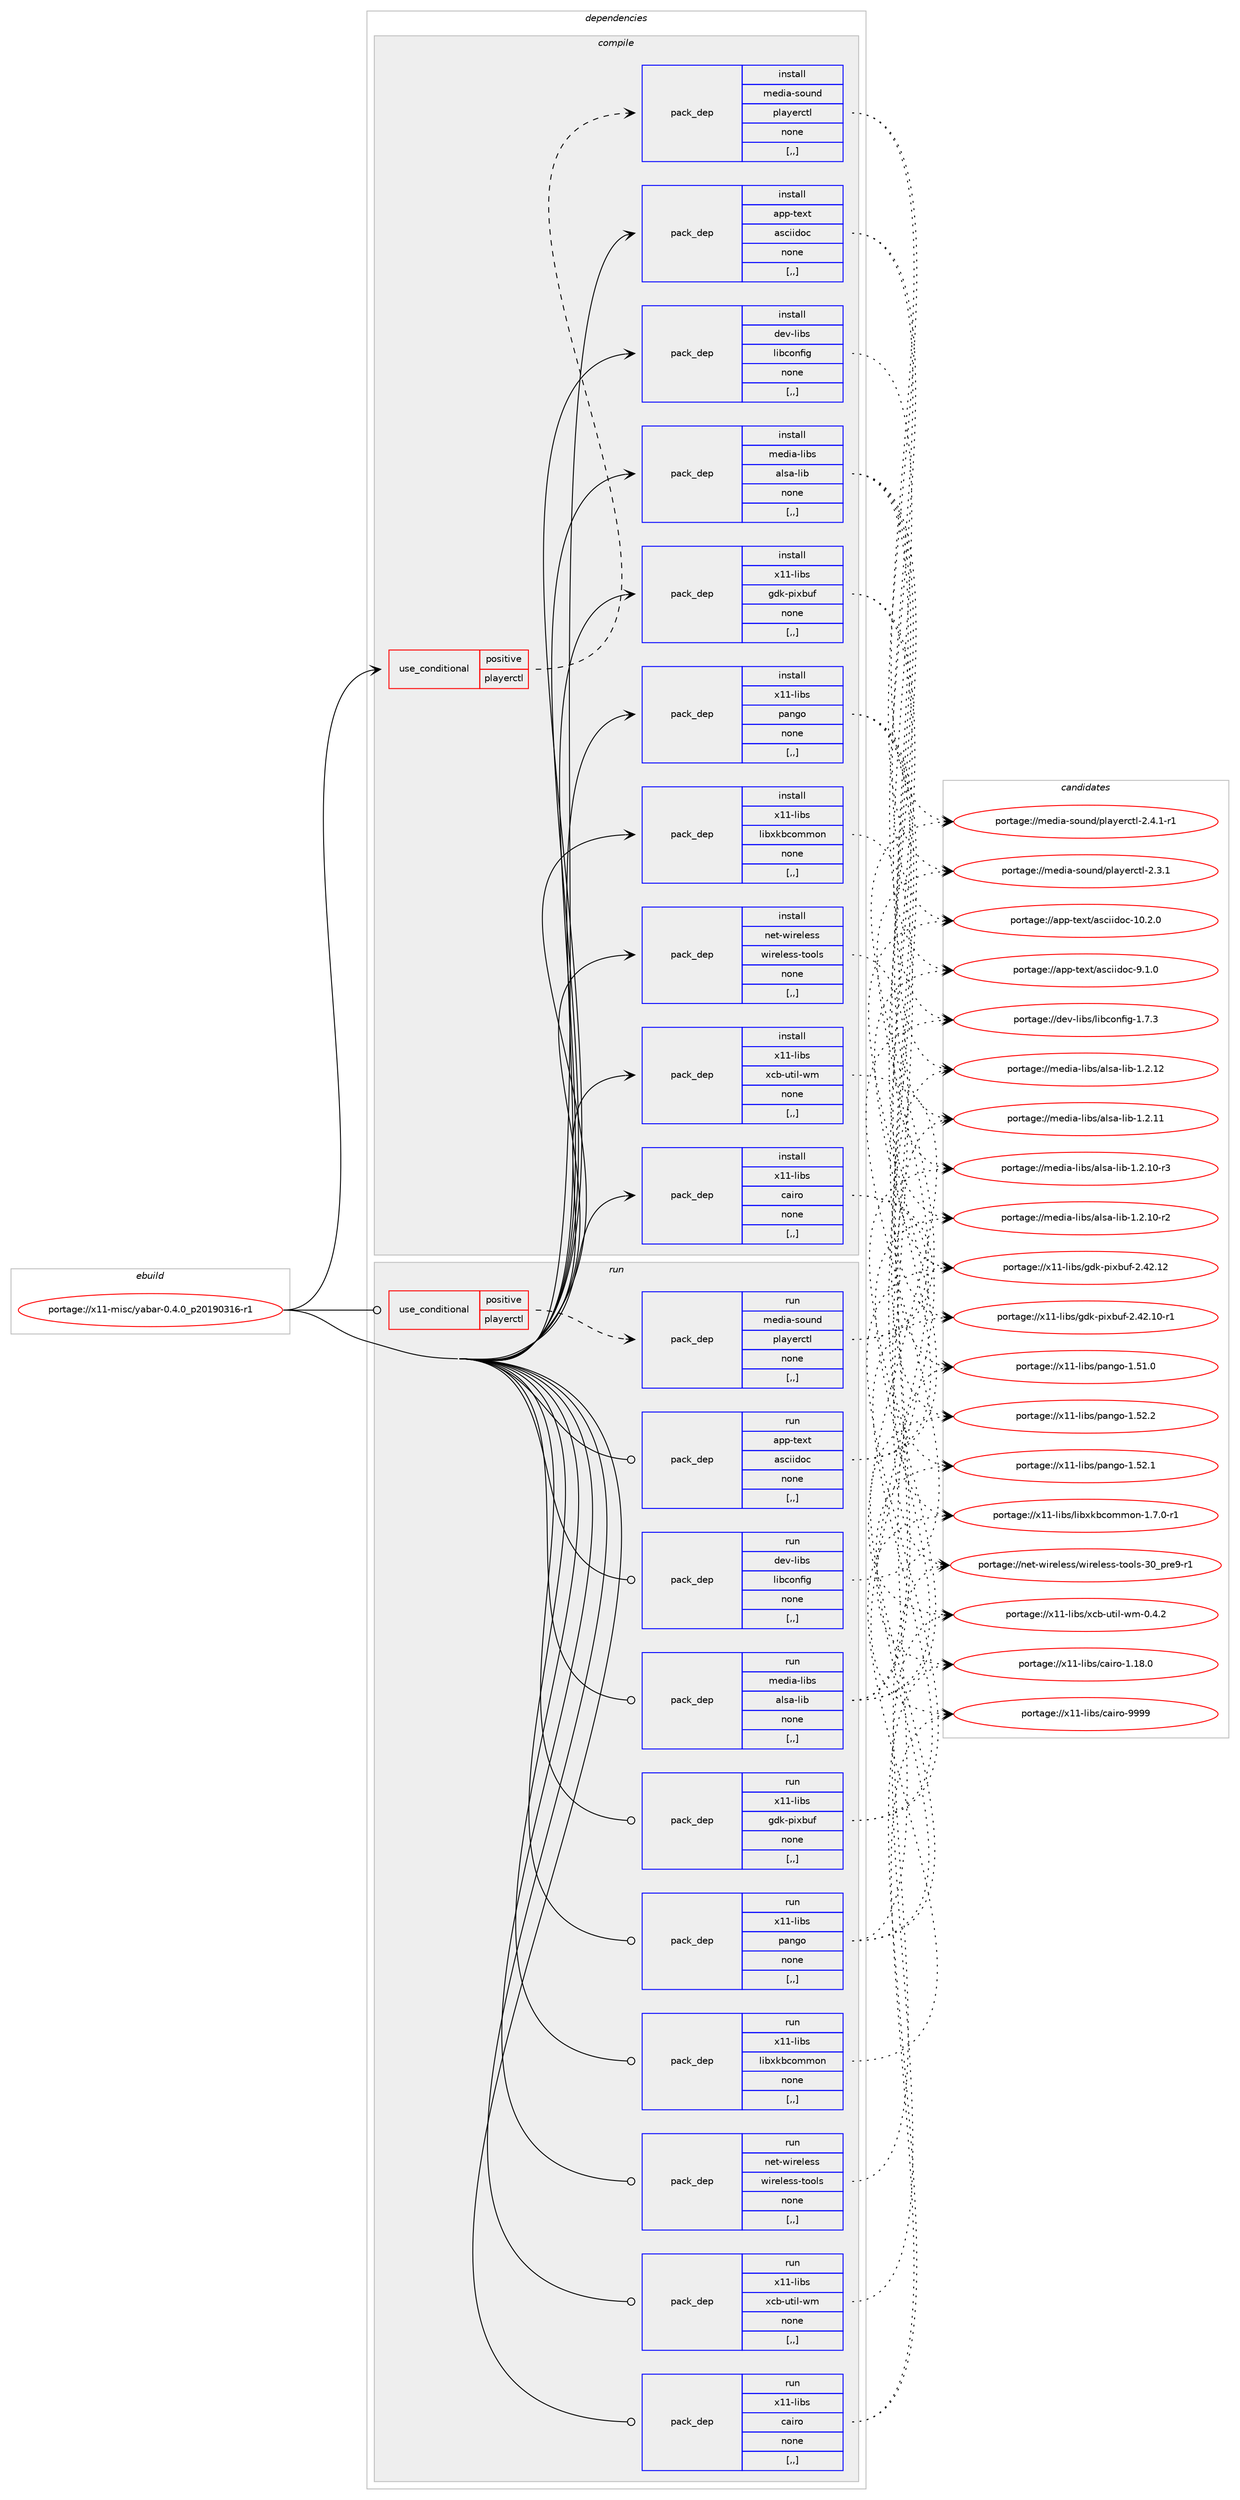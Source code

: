 digraph prolog {

# *************
# Graph options
# *************

newrank=true;
concentrate=true;
compound=true;
graph [rankdir=LR,fontname=Helvetica,fontsize=10,ranksep=1.5];#, ranksep=2.5, nodesep=0.2];
edge  [arrowhead=vee];
node  [fontname=Helvetica,fontsize=10];

# **********
# The ebuild
# **********

subgraph cluster_leftcol {
color=gray;
label=<<i>ebuild</i>>;
id [label="portage://x11-misc/yabar-0.4.0_p20190316-r1", color=red, width=4, href="../x11-misc/yabar-0.4.0_p20190316-r1.svg"];
}

# ****************
# The dependencies
# ****************

subgraph cluster_midcol {
color=gray;
label=<<i>dependencies</i>>;
subgraph cluster_compile {
fillcolor="#eeeeee";
style=filled;
label=<<i>compile</i>>;
subgraph cond222 {
dependency1588 [label=<<TABLE BORDER="0" CELLBORDER="1" CELLSPACING="0" CELLPADDING="4"><TR><TD ROWSPAN="3" CELLPADDING="10">use_conditional</TD></TR><TR><TD>positive</TD></TR><TR><TD>playerctl</TD></TR></TABLE>>, shape=none, color=red];
subgraph pack1313 {
dependency1589 [label=<<TABLE BORDER="0" CELLBORDER="1" CELLSPACING="0" CELLPADDING="4" WIDTH="220"><TR><TD ROWSPAN="6" CELLPADDING="30">pack_dep</TD></TR><TR><TD WIDTH="110">install</TD></TR><TR><TD>media-sound</TD></TR><TR><TD>playerctl</TD></TR><TR><TD>none</TD></TR><TR><TD>[,,]</TD></TR></TABLE>>, shape=none, color=blue];
}
dependency1588:e -> dependency1589:w [weight=20,style="dashed",arrowhead="vee"];
}
id:e -> dependency1588:w [weight=20,style="solid",arrowhead="vee"];
subgraph pack1314 {
dependency1590 [label=<<TABLE BORDER="0" CELLBORDER="1" CELLSPACING="0" CELLPADDING="4" WIDTH="220"><TR><TD ROWSPAN="6" CELLPADDING="30">pack_dep</TD></TR><TR><TD WIDTH="110">install</TD></TR><TR><TD>app-text</TD></TR><TR><TD>asciidoc</TD></TR><TR><TD>none</TD></TR><TR><TD>[,,]</TD></TR></TABLE>>, shape=none, color=blue];
}
id:e -> dependency1590:w [weight=20,style="solid",arrowhead="vee"];
subgraph pack1315 {
dependency1591 [label=<<TABLE BORDER="0" CELLBORDER="1" CELLSPACING="0" CELLPADDING="4" WIDTH="220"><TR><TD ROWSPAN="6" CELLPADDING="30">pack_dep</TD></TR><TR><TD WIDTH="110">install</TD></TR><TR><TD>dev-libs</TD></TR><TR><TD>libconfig</TD></TR><TR><TD>none</TD></TR><TR><TD>[,,]</TD></TR></TABLE>>, shape=none, color=blue];
}
id:e -> dependency1591:w [weight=20,style="solid",arrowhead="vee"];
subgraph pack1316 {
dependency1592 [label=<<TABLE BORDER="0" CELLBORDER="1" CELLSPACING="0" CELLPADDING="4" WIDTH="220"><TR><TD ROWSPAN="6" CELLPADDING="30">pack_dep</TD></TR><TR><TD WIDTH="110">install</TD></TR><TR><TD>media-libs</TD></TR><TR><TD>alsa-lib</TD></TR><TR><TD>none</TD></TR><TR><TD>[,,]</TD></TR></TABLE>>, shape=none, color=blue];
}
id:e -> dependency1592:w [weight=20,style="solid",arrowhead="vee"];
subgraph pack1317 {
dependency1593 [label=<<TABLE BORDER="0" CELLBORDER="1" CELLSPACING="0" CELLPADDING="4" WIDTH="220"><TR><TD ROWSPAN="6" CELLPADDING="30">pack_dep</TD></TR><TR><TD WIDTH="110">install</TD></TR><TR><TD>net-wireless</TD></TR><TR><TD>wireless-tools</TD></TR><TR><TD>none</TD></TR><TR><TD>[,,]</TD></TR></TABLE>>, shape=none, color=blue];
}
id:e -> dependency1593:w [weight=20,style="solid",arrowhead="vee"];
subgraph pack1318 {
dependency1594 [label=<<TABLE BORDER="0" CELLBORDER="1" CELLSPACING="0" CELLPADDING="4" WIDTH="220"><TR><TD ROWSPAN="6" CELLPADDING="30">pack_dep</TD></TR><TR><TD WIDTH="110">install</TD></TR><TR><TD>x11-libs</TD></TR><TR><TD>cairo</TD></TR><TR><TD>none</TD></TR><TR><TD>[,,]</TD></TR></TABLE>>, shape=none, color=blue];
}
id:e -> dependency1594:w [weight=20,style="solid",arrowhead="vee"];
subgraph pack1319 {
dependency1595 [label=<<TABLE BORDER="0" CELLBORDER="1" CELLSPACING="0" CELLPADDING="4" WIDTH="220"><TR><TD ROWSPAN="6" CELLPADDING="30">pack_dep</TD></TR><TR><TD WIDTH="110">install</TD></TR><TR><TD>x11-libs</TD></TR><TR><TD>gdk-pixbuf</TD></TR><TR><TD>none</TD></TR><TR><TD>[,,]</TD></TR></TABLE>>, shape=none, color=blue];
}
id:e -> dependency1595:w [weight=20,style="solid",arrowhead="vee"];
subgraph pack1320 {
dependency1596 [label=<<TABLE BORDER="0" CELLBORDER="1" CELLSPACING="0" CELLPADDING="4" WIDTH="220"><TR><TD ROWSPAN="6" CELLPADDING="30">pack_dep</TD></TR><TR><TD WIDTH="110">install</TD></TR><TR><TD>x11-libs</TD></TR><TR><TD>libxkbcommon</TD></TR><TR><TD>none</TD></TR><TR><TD>[,,]</TD></TR></TABLE>>, shape=none, color=blue];
}
id:e -> dependency1596:w [weight=20,style="solid",arrowhead="vee"];
subgraph pack1321 {
dependency1597 [label=<<TABLE BORDER="0" CELLBORDER="1" CELLSPACING="0" CELLPADDING="4" WIDTH="220"><TR><TD ROWSPAN="6" CELLPADDING="30">pack_dep</TD></TR><TR><TD WIDTH="110">install</TD></TR><TR><TD>x11-libs</TD></TR><TR><TD>pango</TD></TR><TR><TD>none</TD></TR><TR><TD>[,,]</TD></TR></TABLE>>, shape=none, color=blue];
}
id:e -> dependency1597:w [weight=20,style="solid",arrowhead="vee"];
subgraph pack1322 {
dependency1598 [label=<<TABLE BORDER="0" CELLBORDER="1" CELLSPACING="0" CELLPADDING="4" WIDTH="220"><TR><TD ROWSPAN="6" CELLPADDING="30">pack_dep</TD></TR><TR><TD WIDTH="110">install</TD></TR><TR><TD>x11-libs</TD></TR><TR><TD>xcb-util-wm</TD></TR><TR><TD>none</TD></TR><TR><TD>[,,]</TD></TR></TABLE>>, shape=none, color=blue];
}
id:e -> dependency1598:w [weight=20,style="solid",arrowhead="vee"];
}
subgraph cluster_compileandrun {
fillcolor="#eeeeee";
style=filled;
label=<<i>compile and run</i>>;
}
subgraph cluster_run {
fillcolor="#eeeeee";
style=filled;
label=<<i>run</i>>;
subgraph cond223 {
dependency1599 [label=<<TABLE BORDER="0" CELLBORDER="1" CELLSPACING="0" CELLPADDING="4"><TR><TD ROWSPAN="3" CELLPADDING="10">use_conditional</TD></TR><TR><TD>positive</TD></TR><TR><TD>playerctl</TD></TR></TABLE>>, shape=none, color=red];
subgraph pack1323 {
dependency1600 [label=<<TABLE BORDER="0" CELLBORDER="1" CELLSPACING="0" CELLPADDING="4" WIDTH="220"><TR><TD ROWSPAN="6" CELLPADDING="30">pack_dep</TD></TR><TR><TD WIDTH="110">run</TD></TR><TR><TD>media-sound</TD></TR><TR><TD>playerctl</TD></TR><TR><TD>none</TD></TR><TR><TD>[,,]</TD></TR></TABLE>>, shape=none, color=blue];
}
dependency1599:e -> dependency1600:w [weight=20,style="dashed",arrowhead="vee"];
}
id:e -> dependency1599:w [weight=20,style="solid",arrowhead="odot"];
subgraph pack1324 {
dependency1601 [label=<<TABLE BORDER="0" CELLBORDER="1" CELLSPACING="0" CELLPADDING="4" WIDTH="220"><TR><TD ROWSPAN="6" CELLPADDING="30">pack_dep</TD></TR><TR><TD WIDTH="110">run</TD></TR><TR><TD>app-text</TD></TR><TR><TD>asciidoc</TD></TR><TR><TD>none</TD></TR><TR><TD>[,,]</TD></TR></TABLE>>, shape=none, color=blue];
}
id:e -> dependency1601:w [weight=20,style="solid",arrowhead="odot"];
subgraph pack1325 {
dependency1602 [label=<<TABLE BORDER="0" CELLBORDER="1" CELLSPACING="0" CELLPADDING="4" WIDTH="220"><TR><TD ROWSPAN="6" CELLPADDING="30">pack_dep</TD></TR><TR><TD WIDTH="110">run</TD></TR><TR><TD>dev-libs</TD></TR><TR><TD>libconfig</TD></TR><TR><TD>none</TD></TR><TR><TD>[,,]</TD></TR></TABLE>>, shape=none, color=blue];
}
id:e -> dependency1602:w [weight=20,style="solid",arrowhead="odot"];
subgraph pack1326 {
dependency1603 [label=<<TABLE BORDER="0" CELLBORDER="1" CELLSPACING="0" CELLPADDING="4" WIDTH="220"><TR><TD ROWSPAN="6" CELLPADDING="30">pack_dep</TD></TR><TR><TD WIDTH="110">run</TD></TR><TR><TD>media-libs</TD></TR><TR><TD>alsa-lib</TD></TR><TR><TD>none</TD></TR><TR><TD>[,,]</TD></TR></TABLE>>, shape=none, color=blue];
}
id:e -> dependency1603:w [weight=20,style="solid",arrowhead="odot"];
subgraph pack1327 {
dependency1604 [label=<<TABLE BORDER="0" CELLBORDER="1" CELLSPACING="0" CELLPADDING="4" WIDTH="220"><TR><TD ROWSPAN="6" CELLPADDING="30">pack_dep</TD></TR><TR><TD WIDTH="110">run</TD></TR><TR><TD>net-wireless</TD></TR><TR><TD>wireless-tools</TD></TR><TR><TD>none</TD></TR><TR><TD>[,,]</TD></TR></TABLE>>, shape=none, color=blue];
}
id:e -> dependency1604:w [weight=20,style="solid",arrowhead="odot"];
subgraph pack1328 {
dependency1605 [label=<<TABLE BORDER="0" CELLBORDER="1" CELLSPACING="0" CELLPADDING="4" WIDTH="220"><TR><TD ROWSPAN="6" CELLPADDING="30">pack_dep</TD></TR><TR><TD WIDTH="110">run</TD></TR><TR><TD>x11-libs</TD></TR><TR><TD>cairo</TD></TR><TR><TD>none</TD></TR><TR><TD>[,,]</TD></TR></TABLE>>, shape=none, color=blue];
}
id:e -> dependency1605:w [weight=20,style="solid",arrowhead="odot"];
subgraph pack1329 {
dependency1606 [label=<<TABLE BORDER="0" CELLBORDER="1" CELLSPACING="0" CELLPADDING="4" WIDTH="220"><TR><TD ROWSPAN="6" CELLPADDING="30">pack_dep</TD></TR><TR><TD WIDTH="110">run</TD></TR><TR><TD>x11-libs</TD></TR><TR><TD>gdk-pixbuf</TD></TR><TR><TD>none</TD></TR><TR><TD>[,,]</TD></TR></TABLE>>, shape=none, color=blue];
}
id:e -> dependency1606:w [weight=20,style="solid",arrowhead="odot"];
subgraph pack1330 {
dependency1607 [label=<<TABLE BORDER="0" CELLBORDER="1" CELLSPACING="0" CELLPADDING="4" WIDTH="220"><TR><TD ROWSPAN="6" CELLPADDING="30">pack_dep</TD></TR><TR><TD WIDTH="110">run</TD></TR><TR><TD>x11-libs</TD></TR><TR><TD>libxkbcommon</TD></TR><TR><TD>none</TD></TR><TR><TD>[,,]</TD></TR></TABLE>>, shape=none, color=blue];
}
id:e -> dependency1607:w [weight=20,style="solid",arrowhead="odot"];
subgraph pack1331 {
dependency1608 [label=<<TABLE BORDER="0" CELLBORDER="1" CELLSPACING="0" CELLPADDING="4" WIDTH="220"><TR><TD ROWSPAN="6" CELLPADDING="30">pack_dep</TD></TR><TR><TD WIDTH="110">run</TD></TR><TR><TD>x11-libs</TD></TR><TR><TD>pango</TD></TR><TR><TD>none</TD></TR><TR><TD>[,,]</TD></TR></TABLE>>, shape=none, color=blue];
}
id:e -> dependency1608:w [weight=20,style="solid",arrowhead="odot"];
subgraph pack1332 {
dependency1609 [label=<<TABLE BORDER="0" CELLBORDER="1" CELLSPACING="0" CELLPADDING="4" WIDTH="220"><TR><TD ROWSPAN="6" CELLPADDING="30">pack_dep</TD></TR><TR><TD WIDTH="110">run</TD></TR><TR><TD>x11-libs</TD></TR><TR><TD>xcb-util-wm</TD></TR><TR><TD>none</TD></TR><TR><TD>[,,]</TD></TR></TABLE>>, shape=none, color=blue];
}
id:e -> dependency1609:w [weight=20,style="solid",arrowhead="odot"];
}
}

# **************
# The candidates
# **************

subgraph cluster_choices {
rank=same;
color=gray;
label=<<i>candidates</i>>;

subgraph choice1313 {
color=black;
nodesep=1;
choice10910110010597451151111171101004711210897121101114991161084550465246494511449 [label="portage://media-sound/playerctl-2.4.1-r1", color=red, width=4,href="../media-sound/playerctl-2.4.1-r1.svg"];
choice1091011001059745115111117110100471121089712110111499116108455046514649 [label="portage://media-sound/playerctl-2.3.1", color=red, width=4,href="../media-sound/playerctl-2.3.1.svg"];
dependency1589:e -> choice10910110010597451151111171101004711210897121101114991161084550465246494511449:w [style=dotted,weight="100"];
dependency1589:e -> choice1091011001059745115111117110100471121089712110111499116108455046514649:w [style=dotted,weight="100"];
}
subgraph choice1314 {
color=black;
nodesep=1;
choice97112112451161011201164797115991051051001119945494846504648 [label="portage://app-text/asciidoc-10.2.0", color=red, width=4,href="../app-text/asciidoc-10.2.0.svg"];
choice971121124511610112011647971159910510510011199455746494648 [label="portage://app-text/asciidoc-9.1.0", color=red, width=4,href="../app-text/asciidoc-9.1.0.svg"];
dependency1590:e -> choice97112112451161011201164797115991051051001119945494846504648:w [style=dotted,weight="100"];
dependency1590:e -> choice971121124511610112011647971159910510510011199455746494648:w [style=dotted,weight="100"];
}
subgraph choice1315 {
color=black;
nodesep=1;
choice1001011184510810598115471081059899111110102105103454946554651 [label="portage://dev-libs/libconfig-1.7.3", color=red, width=4,href="../dev-libs/libconfig-1.7.3.svg"];
dependency1591:e -> choice1001011184510810598115471081059899111110102105103454946554651:w [style=dotted,weight="100"];
}
subgraph choice1316 {
color=black;
nodesep=1;
choice109101100105974510810598115479710811597451081059845494650464950 [label="portage://media-libs/alsa-lib-1.2.12", color=red, width=4,href="../media-libs/alsa-lib-1.2.12.svg"];
choice109101100105974510810598115479710811597451081059845494650464949 [label="portage://media-libs/alsa-lib-1.2.11", color=red, width=4,href="../media-libs/alsa-lib-1.2.11.svg"];
choice1091011001059745108105981154797108115974510810598454946504649484511451 [label="portage://media-libs/alsa-lib-1.2.10-r3", color=red, width=4,href="../media-libs/alsa-lib-1.2.10-r3.svg"];
choice1091011001059745108105981154797108115974510810598454946504649484511450 [label="portage://media-libs/alsa-lib-1.2.10-r2", color=red, width=4,href="../media-libs/alsa-lib-1.2.10-r2.svg"];
dependency1592:e -> choice109101100105974510810598115479710811597451081059845494650464950:w [style=dotted,weight="100"];
dependency1592:e -> choice109101100105974510810598115479710811597451081059845494650464949:w [style=dotted,weight="100"];
dependency1592:e -> choice1091011001059745108105981154797108115974510810598454946504649484511451:w [style=dotted,weight="100"];
dependency1592:e -> choice1091011001059745108105981154797108115974510810598454946504649484511450:w [style=dotted,weight="100"];
}
subgraph choice1317 {
color=black;
nodesep=1;
choice11010111645119105114101108101115115471191051141011081011151154511611111110811545514895112114101574511449 [label="portage://net-wireless/wireless-tools-30_pre9-r1", color=red, width=4,href="../net-wireless/wireless-tools-30_pre9-r1.svg"];
dependency1593:e -> choice11010111645119105114101108101115115471191051141011081011151154511611111110811545514895112114101574511449:w [style=dotted,weight="100"];
}
subgraph choice1318 {
color=black;
nodesep=1;
choice120494945108105981154799971051141114557575757 [label="portage://x11-libs/cairo-9999", color=red, width=4,href="../x11-libs/cairo-9999.svg"];
choice1204949451081059811547999710511411145494649564648 [label="portage://x11-libs/cairo-1.18.0", color=red, width=4,href="../x11-libs/cairo-1.18.0.svg"];
dependency1594:e -> choice120494945108105981154799971051141114557575757:w [style=dotted,weight="100"];
dependency1594:e -> choice1204949451081059811547999710511411145494649564648:w [style=dotted,weight="100"];
}
subgraph choice1319 {
color=black;
nodesep=1;
choice120494945108105981154710310010745112105120981171024550465250464950 [label="portage://x11-libs/gdk-pixbuf-2.42.12", color=red, width=4,href="../x11-libs/gdk-pixbuf-2.42.12.svg"];
choice1204949451081059811547103100107451121051209811710245504652504649484511449 [label="portage://x11-libs/gdk-pixbuf-2.42.10-r1", color=red, width=4,href="../x11-libs/gdk-pixbuf-2.42.10-r1.svg"];
dependency1595:e -> choice120494945108105981154710310010745112105120981171024550465250464950:w [style=dotted,weight="100"];
dependency1595:e -> choice1204949451081059811547103100107451121051209811710245504652504649484511449:w [style=dotted,weight="100"];
}
subgraph choice1320 {
color=black;
nodesep=1;
choice12049494510810598115471081059812010798991111091091111104549465546484511449 [label="portage://x11-libs/libxkbcommon-1.7.0-r1", color=red, width=4,href="../x11-libs/libxkbcommon-1.7.0-r1.svg"];
dependency1596:e -> choice12049494510810598115471081059812010798991111091091111104549465546484511449:w [style=dotted,weight="100"];
}
subgraph choice1321 {
color=black;
nodesep=1;
choice12049494510810598115471129711010311145494653504650 [label="portage://x11-libs/pango-1.52.2", color=red, width=4,href="../x11-libs/pango-1.52.2.svg"];
choice12049494510810598115471129711010311145494653504649 [label="portage://x11-libs/pango-1.52.1", color=red, width=4,href="../x11-libs/pango-1.52.1.svg"];
choice12049494510810598115471129711010311145494653494648 [label="portage://x11-libs/pango-1.51.0", color=red, width=4,href="../x11-libs/pango-1.51.0.svg"];
dependency1597:e -> choice12049494510810598115471129711010311145494653504650:w [style=dotted,weight="100"];
dependency1597:e -> choice12049494510810598115471129711010311145494653504649:w [style=dotted,weight="100"];
dependency1597:e -> choice12049494510810598115471129711010311145494653494648:w [style=dotted,weight="100"];
}
subgraph choice1322 {
color=black;
nodesep=1;
choice120494945108105981154712099984511711610510845119109454846524650 [label="portage://x11-libs/xcb-util-wm-0.4.2", color=red, width=4,href="../x11-libs/xcb-util-wm-0.4.2.svg"];
dependency1598:e -> choice120494945108105981154712099984511711610510845119109454846524650:w [style=dotted,weight="100"];
}
subgraph choice1323 {
color=black;
nodesep=1;
choice10910110010597451151111171101004711210897121101114991161084550465246494511449 [label="portage://media-sound/playerctl-2.4.1-r1", color=red, width=4,href="../media-sound/playerctl-2.4.1-r1.svg"];
choice1091011001059745115111117110100471121089712110111499116108455046514649 [label="portage://media-sound/playerctl-2.3.1", color=red, width=4,href="../media-sound/playerctl-2.3.1.svg"];
dependency1600:e -> choice10910110010597451151111171101004711210897121101114991161084550465246494511449:w [style=dotted,weight="100"];
dependency1600:e -> choice1091011001059745115111117110100471121089712110111499116108455046514649:w [style=dotted,weight="100"];
}
subgraph choice1324 {
color=black;
nodesep=1;
choice97112112451161011201164797115991051051001119945494846504648 [label="portage://app-text/asciidoc-10.2.0", color=red, width=4,href="../app-text/asciidoc-10.2.0.svg"];
choice971121124511610112011647971159910510510011199455746494648 [label="portage://app-text/asciidoc-9.1.0", color=red, width=4,href="../app-text/asciidoc-9.1.0.svg"];
dependency1601:e -> choice97112112451161011201164797115991051051001119945494846504648:w [style=dotted,weight="100"];
dependency1601:e -> choice971121124511610112011647971159910510510011199455746494648:w [style=dotted,weight="100"];
}
subgraph choice1325 {
color=black;
nodesep=1;
choice1001011184510810598115471081059899111110102105103454946554651 [label="portage://dev-libs/libconfig-1.7.3", color=red, width=4,href="../dev-libs/libconfig-1.7.3.svg"];
dependency1602:e -> choice1001011184510810598115471081059899111110102105103454946554651:w [style=dotted,weight="100"];
}
subgraph choice1326 {
color=black;
nodesep=1;
choice109101100105974510810598115479710811597451081059845494650464950 [label="portage://media-libs/alsa-lib-1.2.12", color=red, width=4,href="../media-libs/alsa-lib-1.2.12.svg"];
choice109101100105974510810598115479710811597451081059845494650464949 [label="portage://media-libs/alsa-lib-1.2.11", color=red, width=4,href="../media-libs/alsa-lib-1.2.11.svg"];
choice1091011001059745108105981154797108115974510810598454946504649484511451 [label="portage://media-libs/alsa-lib-1.2.10-r3", color=red, width=4,href="../media-libs/alsa-lib-1.2.10-r3.svg"];
choice1091011001059745108105981154797108115974510810598454946504649484511450 [label="portage://media-libs/alsa-lib-1.2.10-r2", color=red, width=4,href="../media-libs/alsa-lib-1.2.10-r2.svg"];
dependency1603:e -> choice109101100105974510810598115479710811597451081059845494650464950:w [style=dotted,weight="100"];
dependency1603:e -> choice109101100105974510810598115479710811597451081059845494650464949:w [style=dotted,weight="100"];
dependency1603:e -> choice1091011001059745108105981154797108115974510810598454946504649484511451:w [style=dotted,weight="100"];
dependency1603:e -> choice1091011001059745108105981154797108115974510810598454946504649484511450:w [style=dotted,weight="100"];
}
subgraph choice1327 {
color=black;
nodesep=1;
choice11010111645119105114101108101115115471191051141011081011151154511611111110811545514895112114101574511449 [label="portage://net-wireless/wireless-tools-30_pre9-r1", color=red, width=4,href="../net-wireless/wireless-tools-30_pre9-r1.svg"];
dependency1604:e -> choice11010111645119105114101108101115115471191051141011081011151154511611111110811545514895112114101574511449:w [style=dotted,weight="100"];
}
subgraph choice1328 {
color=black;
nodesep=1;
choice120494945108105981154799971051141114557575757 [label="portage://x11-libs/cairo-9999", color=red, width=4,href="../x11-libs/cairo-9999.svg"];
choice1204949451081059811547999710511411145494649564648 [label="portage://x11-libs/cairo-1.18.0", color=red, width=4,href="../x11-libs/cairo-1.18.0.svg"];
dependency1605:e -> choice120494945108105981154799971051141114557575757:w [style=dotted,weight="100"];
dependency1605:e -> choice1204949451081059811547999710511411145494649564648:w [style=dotted,weight="100"];
}
subgraph choice1329 {
color=black;
nodesep=1;
choice120494945108105981154710310010745112105120981171024550465250464950 [label="portage://x11-libs/gdk-pixbuf-2.42.12", color=red, width=4,href="../x11-libs/gdk-pixbuf-2.42.12.svg"];
choice1204949451081059811547103100107451121051209811710245504652504649484511449 [label="portage://x11-libs/gdk-pixbuf-2.42.10-r1", color=red, width=4,href="../x11-libs/gdk-pixbuf-2.42.10-r1.svg"];
dependency1606:e -> choice120494945108105981154710310010745112105120981171024550465250464950:w [style=dotted,weight="100"];
dependency1606:e -> choice1204949451081059811547103100107451121051209811710245504652504649484511449:w [style=dotted,weight="100"];
}
subgraph choice1330 {
color=black;
nodesep=1;
choice12049494510810598115471081059812010798991111091091111104549465546484511449 [label="portage://x11-libs/libxkbcommon-1.7.0-r1", color=red, width=4,href="../x11-libs/libxkbcommon-1.7.0-r1.svg"];
dependency1607:e -> choice12049494510810598115471081059812010798991111091091111104549465546484511449:w [style=dotted,weight="100"];
}
subgraph choice1331 {
color=black;
nodesep=1;
choice12049494510810598115471129711010311145494653504650 [label="portage://x11-libs/pango-1.52.2", color=red, width=4,href="../x11-libs/pango-1.52.2.svg"];
choice12049494510810598115471129711010311145494653504649 [label="portage://x11-libs/pango-1.52.1", color=red, width=4,href="../x11-libs/pango-1.52.1.svg"];
choice12049494510810598115471129711010311145494653494648 [label="portage://x11-libs/pango-1.51.0", color=red, width=4,href="../x11-libs/pango-1.51.0.svg"];
dependency1608:e -> choice12049494510810598115471129711010311145494653504650:w [style=dotted,weight="100"];
dependency1608:e -> choice12049494510810598115471129711010311145494653504649:w [style=dotted,weight="100"];
dependency1608:e -> choice12049494510810598115471129711010311145494653494648:w [style=dotted,weight="100"];
}
subgraph choice1332 {
color=black;
nodesep=1;
choice120494945108105981154712099984511711610510845119109454846524650 [label="portage://x11-libs/xcb-util-wm-0.4.2", color=red, width=4,href="../x11-libs/xcb-util-wm-0.4.2.svg"];
dependency1609:e -> choice120494945108105981154712099984511711610510845119109454846524650:w [style=dotted,weight="100"];
}
}

}
